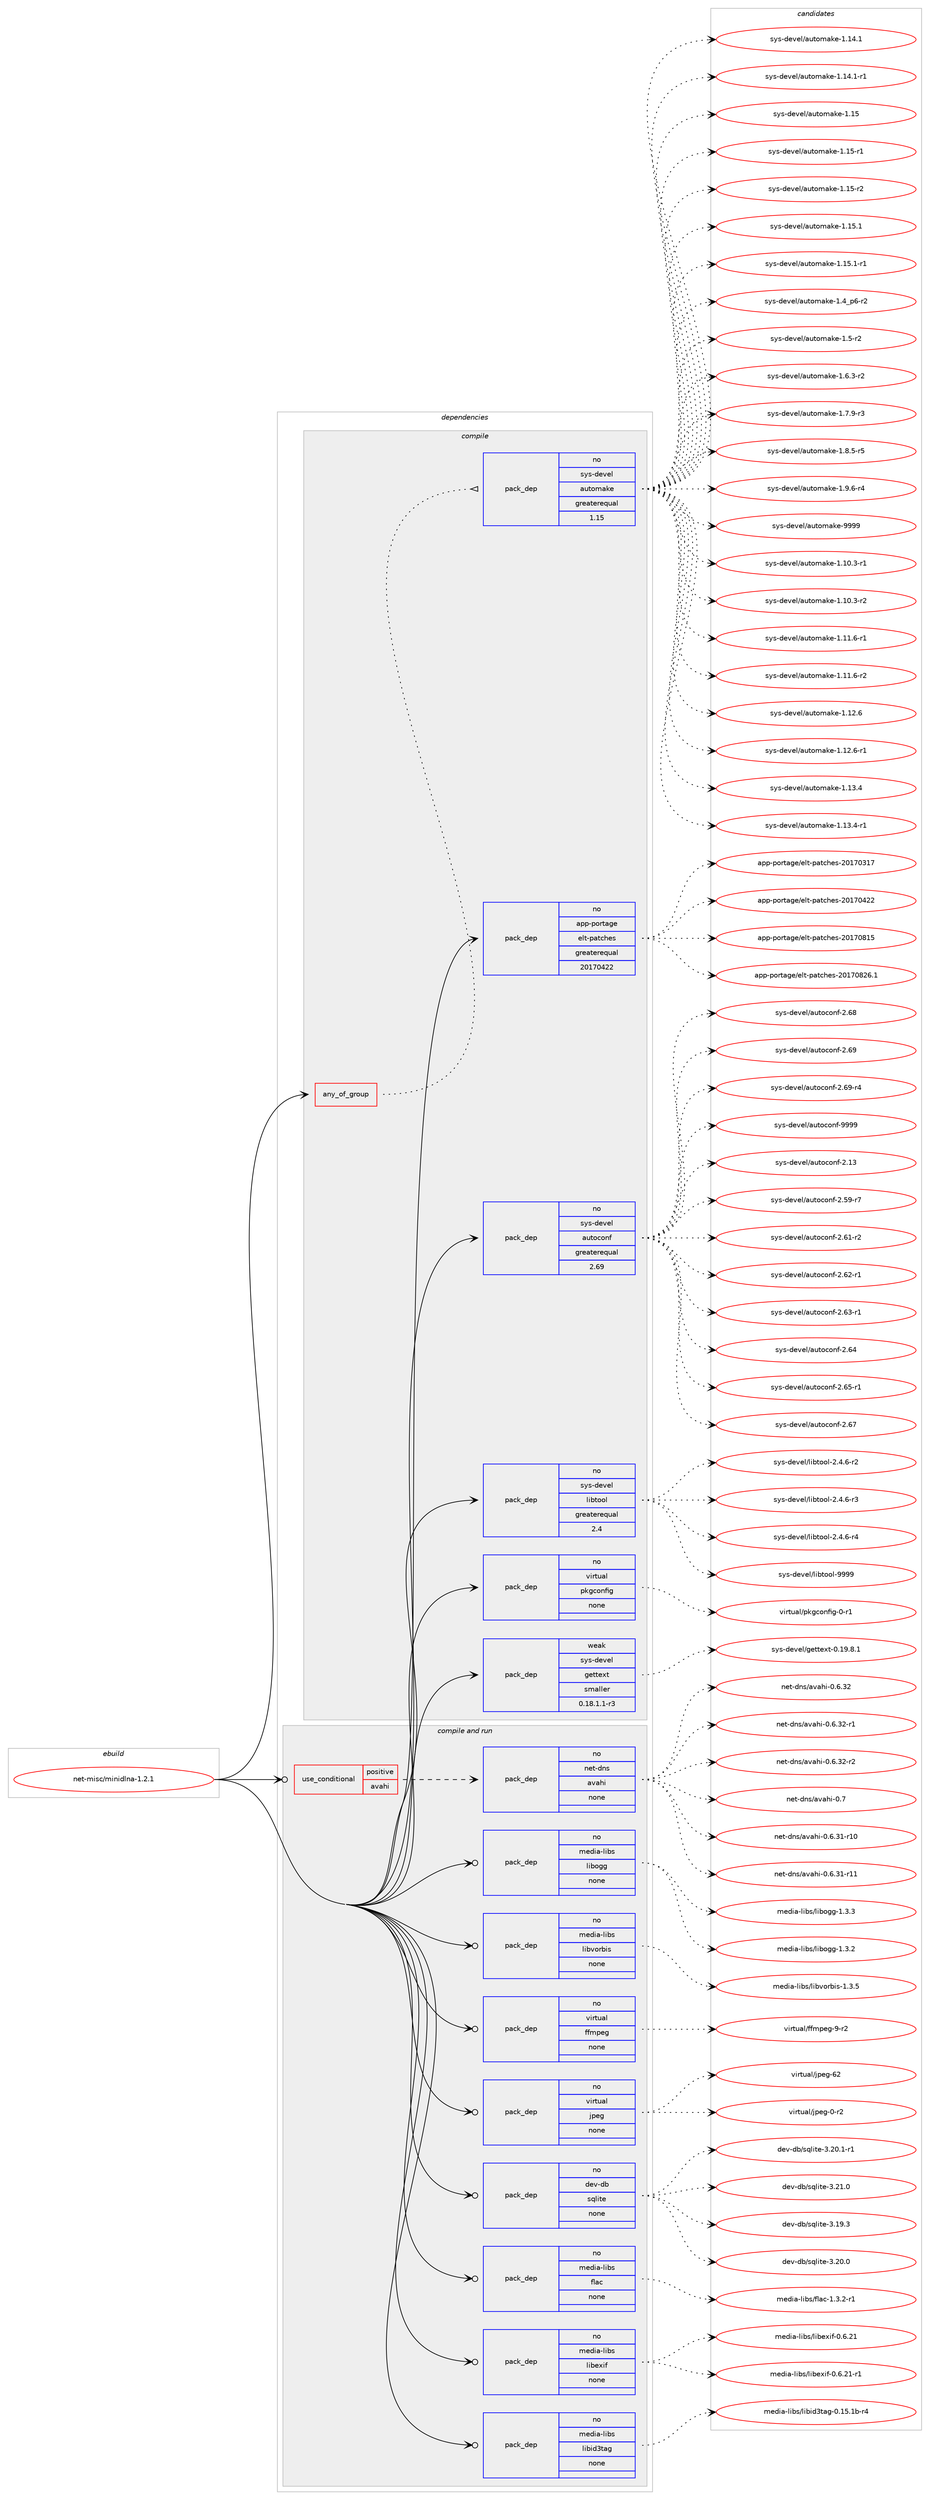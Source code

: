 digraph prolog {

# *************
# Graph options
# *************

newrank=true;
concentrate=true;
compound=true;
graph [rankdir=LR,fontname=Helvetica,fontsize=10,ranksep=1.5];#, ranksep=2.5, nodesep=0.2];
edge  [arrowhead=vee];
node  [fontname=Helvetica,fontsize=10];

# **********
# The ebuild
# **********

subgraph cluster_leftcol {
color=gray;
rank=same;
label=<<i>ebuild</i>>;
id [label="net-misc/minidlna-1.2.1", color=red, width=4, href="../net-misc/minidlna-1.2.1.svg"];
}

# ****************
# The dependencies
# ****************

subgraph cluster_midcol {
color=gray;
label=<<i>dependencies</i>>;
subgraph cluster_compile {
fillcolor="#eeeeee";
style=filled;
label=<<i>compile</i>>;
subgraph any7045 {
dependency427411 [label=<<TABLE BORDER="0" CELLBORDER="1" CELLSPACING="0" CELLPADDING="4"><TR><TD CELLPADDING="10">any_of_group</TD></TR></TABLE>>, shape=none, color=red];subgraph pack314294 {
dependency427412 [label=<<TABLE BORDER="0" CELLBORDER="1" CELLSPACING="0" CELLPADDING="4" WIDTH="220"><TR><TD ROWSPAN="6" CELLPADDING="30">pack_dep</TD></TR><TR><TD WIDTH="110">no</TD></TR><TR><TD>sys-devel</TD></TR><TR><TD>automake</TD></TR><TR><TD>greaterequal</TD></TR><TR><TD>1.15</TD></TR></TABLE>>, shape=none, color=blue];
}
dependency427411:e -> dependency427412:w [weight=20,style="dotted",arrowhead="oinv"];
}
id:e -> dependency427411:w [weight=20,style="solid",arrowhead="vee"];
subgraph pack314295 {
dependency427413 [label=<<TABLE BORDER="0" CELLBORDER="1" CELLSPACING="0" CELLPADDING="4" WIDTH="220"><TR><TD ROWSPAN="6" CELLPADDING="30">pack_dep</TD></TR><TR><TD WIDTH="110">no</TD></TR><TR><TD>app-portage</TD></TR><TR><TD>elt-patches</TD></TR><TR><TD>greaterequal</TD></TR><TR><TD>20170422</TD></TR></TABLE>>, shape=none, color=blue];
}
id:e -> dependency427413:w [weight=20,style="solid",arrowhead="vee"];
subgraph pack314296 {
dependency427414 [label=<<TABLE BORDER="0" CELLBORDER="1" CELLSPACING="0" CELLPADDING="4" WIDTH="220"><TR><TD ROWSPAN="6" CELLPADDING="30">pack_dep</TD></TR><TR><TD WIDTH="110">no</TD></TR><TR><TD>sys-devel</TD></TR><TR><TD>autoconf</TD></TR><TR><TD>greaterequal</TD></TR><TR><TD>2.69</TD></TR></TABLE>>, shape=none, color=blue];
}
id:e -> dependency427414:w [weight=20,style="solid",arrowhead="vee"];
subgraph pack314297 {
dependency427415 [label=<<TABLE BORDER="0" CELLBORDER="1" CELLSPACING="0" CELLPADDING="4" WIDTH="220"><TR><TD ROWSPAN="6" CELLPADDING="30">pack_dep</TD></TR><TR><TD WIDTH="110">no</TD></TR><TR><TD>sys-devel</TD></TR><TR><TD>libtool</TD></TR><TR><TD>greaterequal</TD></TR><TR><TD>2.4</TD></TR></TABLE>>, shape=none, color=blue];
}
id:e -> dependency427415:w [weight=20,style="solid",arrowhead="vee"];
subgraph pack314298 {
dependency427416 [label=<<TABLE BORDER="0" CELLBORDER="1" CELLSPACING="0" CELLPADDING="4" WIDTH="220"><TR><TD ROWSPAN="6" CELLPADDING="30">pack_dep</TD></TR><TR><TD WIDTH="110">no</TD></TR><TR><TD>virtual</TD></TR><TR><TD>pkgconfig</TD></TR><TR><TD>none</TD></TR><TR><TD></TD></TR></TABLE>>, shape=none, color=blue];
}
id:e -> dependency427416:w [weight=20,style="solid",arrowhead="vee"];
subgraph pack314299 {
dependency427417 [label=<<TABLE BORDER="0" CELLBORDER="1" CELLSPACING="0" CELLPADDING="4" WIDTH="220"><TR><TD ROWSPAN="6" CELLPADDING="30">pack_dep</TD></TR><TR><TD WIDTH="110">weak</TD></TR><TR><TD>sys-devel</TD></TR><TR><TD>gettext</TD></TR><TR><TD>smaller</TD></TR><TR><TD>0.18.1.1-r3</TD></TR></TABLE>>, shape=none, color=blue];
}
id:e -> dependency427417:w [weight=20,style="solid",arrowhead="vee"];
}
subgraph cluster_compileandrun {
fillcolor="#eeeeee";
style=filled;
label=<<i>compile and run</i>>;
subgraph cond105879 {
dependency427418 [label=<<TABLE BORDER="0" CELLBORDER="1" CELLSPACING="0" CELLPADDING="4"><TR><TD ROWSPAN="3" CELLPADDING="10">use_conditional</TD></TR><TR><TD>positive</TD></TR><TR><TD>avahi</TD></TR></TABLE>>, shape=none, color=red];
subgraph pack314300 {
dependency427419 [label=<<TABLE BORDER="0" CELLBORDER="1" CELLSPACING="0" CELLPADDING="4" WIDTH="220"><TR><TD ROWSPAN="6" CELLPADDING="30">pack_dep</TD></TR><TR><TD WIDTH="110">no</TD></TR><TR><TD>net-dns</TD></TR><TR><TD>avahi</TD></TR><TR><TD>none</TD></TR><TR><TD></TD></TR></TABLE>>, shape=none, color=blue];
}
dependency427418:e -> dependency427419:w [weight=20,style="dashed",arrowhead="vee"];
}
id:e -> dependency427418:w [weight=20,style="solid",arrowhead="odotvee"];
subgraph pack314301 {
dependency427420 [label=<<TABLE BORDER="0" CELLBORDER="1" CELLSPACING="0" CELLPADDING="4" WIDTH="220"><TR><TD ROWSPAN="6" CELLPADDING="30">pack_dep</TD></TR><TR><TD WIDTH="110">no</TD></TR><TR><TD>dev-db</TD></TR><TR><TD>sqlite</TD></TR><TR><TD>none</TD></TR><TR><TD></TD></TR></TABLE>>, shape=none, color=blue];
}
id:e -> dependency427420:w [weight=20,style="solid",arrowhead="odotvee"];
subgraph pack314302 {
dependency427421 [label=<<TABLE BORDER="0" CELLBORDER="1" CELLSPACING="0" CELLPADDING="4" WIDTH="220"><TR><TD ROWSPAN="6" CELLPADDING="30">pack_dep</TD></TR><TR><TD WIDTH="110">no</TD></TR><TR><TD>media-libs</TD></TR><TR><TD>flac</TD></TR><TR><TD>none</TD></TR><TR><TD></TD></TR></TABLE>>, shape=none, color=blue];
}
id:e -> dependency427421:w [weight=20,style="solid",arrowhead="odotvee"];
subgraph pack314303 {
dependency427422 [label=<<TABLE BORDER="0" CELLBORDER="1" CELLSPACING="0" CELLPADDING="4" WIDTH="220"><TR><TD ROWSPAN="6" CELLPADDING="30">pack_dep</TD></TR><TR><TD WIDTH="110">no</TD></TR><TR><TD>media-libs</TD></TR><TR><TD>libexif</TD></TR><TR><TD>none</TD></TR><TR><TD></TD></TR></TABLE>>, shape=none, color=blue];
}
id:e -> dependency427422:w [weight=20,style="solid",arrowhead="odotvee"];
subgraph pack314304 {
dependency427423 [label=<<TABLE BORDER="0" CELLBORDER="1" CELLSPACING="0" CELLPADDING="4" WIDTH="220"><TR><TD ROWSPAN="6" CELLPADDING="30">pack_dep</TD></TR><TR><TD WIDTH="110">no</TD></TR><TR><TD>media-libs</TD></TR><TR><TD>libid3tag</TD></TR><TR><TD>none</TD></TR><TR><TD></TD></TR></TABLE>>, shape=none, color=blue];
}
id:e -> dependency427423:w [weight=20,style="solid",arrowhead="odotvee"];
subgraph pack314305 {
dependency427424 [label=<<TABLE BORDER="0" CELLBORDER="1" CELLSPACING="0" CELLPADDING="4" WIDTH="220"><TR><TD ROWSPAN="6" CELLPADDING="30">pack_dep</TD></TR><TR><TD WIDTH="110">no</TD></TR><TR><TD>media-libs</TD></TR><TR><TD>libogg</TD></TR><TR><TD>none</TD></TR><TR><TD></TD></TR></TABLE>>, shape=none, color=blue];
}
id:e -> dependency427424:w [weight=20,style="solid",arrowhead="odotvee"];
subgraph pack314306 {
dependency427425 [label=<<TABLE BORDER="0" CELLBORDER="1" CELLSPACING="0" CELLPADDING="4" WIDTH="220"><TR><TD ROWSPAN="6" CELLPADDING="30">pack_dep</TD></TR><TR><TD WIDTH="110">no</TD></TR><TR><TD>media-libs</TD></TR><TR><TD>libvorbis</TD></TR><TR><TD>none</TD></TR><TR><TD></TD></TR></TABLE>>, shape=none, color=blue];
}
id:e -> dependency427425:w [weight=20,style="solid",arrowhead="odotvee"];
subgraph pack314307 {
dependency427426 [label=<<TABLE BORDER="0" CELLBORDER="1" CELLSPACING="0" CELLPADDING="4" WIDTH="220"><TR><TD ROWSPAN="6" CELLPADDING="30">pack_dep</TD></TR><TR><TD WIDTH="110">no</TD></TR><TR><TD>virtual</TD></TR><TR><TD>ffmpeg</TD></TR><TR><TD>none</TD></TR><TR><TD></TD></TR></TABLE>>, shape=none, color=blue];
}
id:e -> dependency427426:w [weight=20,style="solid",arrowhead="odotvee"];
subgraph pack314308 {
dependency427427 [label=<<TABLE BORDER="0" CELLBORDER="1" CELLSPACING="0" CELLPADDING="4" WIDTH="220"><TR><TD ROWSPAN="6" CELLPADDING="30">pack_dep</TD></TR><TR><TD WIDTH="110">no</TD></TR><TR><TD>virtual</TD></TR><TR><TD>jpeg</TD></TR><TR><TD>none</TD></TR><TR><TD></TD></TR></TABLE>>, shape=none, color=blue];
}
id:e -> dependency427427:w [weight=20,style="solid",arrowhead="odotvee"];
}
subgraph cluster_run {
fillcolor="#eeeeee";
style=filled;
label=<<i>run</i>>;
}
}

# **************
# The candidates
# **************

subgraph cluster_choices {
rank=same;
color=gray;
label=<<i>candidates</i>>;

subgraph choice314294 {
color=black;
nodesep=1;
choice11512111545100101118101108479711711611110997107101454946494846514511449 [label="sys-devel/automake-1.10.3-r1", color=red, width=4,href="../sys-devel/automake-1.10.3-r1.svg"];
choice11512111545100101118101108479711711611110997107101454946494846514511450 [label="sys-devel/automake-1.10.3-r2", color=red, width=4,href="../sys-devel/automake-1.10.3-r2.svg"];
choice11512111545100101118101108479711711611110997107101454946494946544511449 [label="sys-devel/automake-1.11.6-r1", color=red, width=4,href="../sys-devel/automake-1.11.6-r1.svg"];
choice11512111545100101118101108479711711611110997107101454946494946544511450 [label="sys-devel/automake-1.11.6-r2", color=red, width=4,href="../sys-devel/automake-1.11.6-r2.svg"];
choice1151211154510010111810110847971171161111099710710145494649504654 [label="sys-devel/automake-1.12.6", color=red, width=4,href="../sys-devel/automake-1.12.6.svg"];
choice11512111545100101118101108479711711611110997107101454946495046544511449 [label="sys-devel/automake-1.12.6-r1", color=red, width=4,href="../sys-devel/automake-1.12.6-r1.svg"];
choice1151211154510010111810110847971171161111099710710145494649514652 [label="sys-devel/automake-1.13.4", color=red, width=4,href="../sys-devel/automake-1.13.4.svg"];
choice11512111545100101118101108479711711611110997107101454946495146524511449 [label="sys-devel/automake-1.13.4-r1", color=red, width=4,href="../sys-devel/automake-1.13.4-r1.svg"];
choice1151211154510010111810110847971171161111099710710145494649524649 [label="sys-devel/automake-1.14.1", color=red, width=4,href="../sys-devel/automake-1.14.1.svg"];
choice11512111545100101118101108479711711611110997107101454946495246494511449 [label="sys-devel/automake-1.14.1-r1", color=red, width=4,href="../sys-devel/automake-1.14.1-r1.svg"];
choice115121115451001011181011084797117116111109971071014549464953 [label="sys-devel/automake-1.15", color=red, width=4,href="../sys-devel/automake-1.15.svg"];
choice1151211154510010111810110847971171161111099710710145494649534511449 [label="sys-devel/automake-1.15-r1", color=red, width=4,href="../sys-devel/automake-1.15-r1.svg"];
choice1151211154510010111810110847971171161111099710710145494649534511450 [label="sys-devel/automake-1.15-r2", color=red, width=4,href="../sys-devel/automake-1.15-r2.svg"];
choice1151211154510010111810110847971171161111099710710145494649534649 [label="sys-devel/automake-1.15.1", color=red, width=4,href="../sys-devel/automake-1.15.1.svg"];
choice11512111545100101118101108479711711611110997107101454946495346494511449 [label="sys-devel/automake-1.15.1-r1", color=red, width=4,href="../sys-devel/automake-1.15.1-r1.svg"];
choice115121115451001011181011084797117116111109971071014549465295112544511450 [label="sys-devel/automake-1.4_p6-r2", color=red, width=4,href="../sys-devel/automake-1.4_p6-r2.svg"];
choice11512111545100101118101108479711711611110997107101454946534511450 [label="sys-devel/automake-1.5-r2", color=red, width=4,href="../sys-devel/automake-1.5-r2.svg"];
choice115121115451001011181011084797117116111109971071014549465446514511450 [label="sys-devel/automake-1.6.3-r2", color=red, width=4,href="../sys-devel/automake-1.6.3-r2.svg"];
choice115121115451001011181011084797117116111109971071014549465546574511451 [label="sys-devel/automake-1.7.9-r3", color=red, width=4,href="../sys-devel/automake-1.7.9-r3.svg"];
choice115121115451001011181011084797117116111109971071014549465646534511453 [label="sys-devel/automake-1.8.5-r5", color=red, width=4,href="../sys-devel/automake-1.8.5-r5.svg"];
choice115121115451001011181011084797117116111109971071014549465746544511452 [label="sys-devel/automake-1.9.6-r4", color=red, width=4,href="../sys-devel/automake-1.9.6-r4.svg"];
choice115121115451001011181011084797117116111109971071014557575757 [label="sys-devel/automake-9999", color=red, width=4,href="../sys-devel/automake-9999.svg"];
dependency427412:e -> choice11512111545100101118101108479711711611110997107101454946494846514511449:w [style=dotted,weight="100"];
dependency427412:e -> choice11512111545100101118101108479711711611110997107101454946494846514511450:w [style=dotted,weight="100"];
dependency427412:e -> choice11512111545100101118101108479711711611110997107101454946494946544511449:w [style=dotted,weight="100"];
dependency427412:e -> choice11512111545100101118101108479711711611110997107101454946494946544511450:w [style=dotted,weight="100"];
dependency427412:e -> choice1151211154510010111810110847971171161111099710710145494649504654:w [style=dotted,weight="100"];
dependency427412:e -> choice11512111545100101118101108479711711611110997107101454946495046544511449:w [style=dotted,weight="100"];
dependency427412:e -> choice1151211154510010111810110847971171161111099710710145494649514652:w [style=dotted,weight="100"];
dependency427412:e -> choice11512111545100101118101108479711711611110997107101454946495146524511449:w [style=dotted,weight="100"];
dependency427412:e -> choice1151211154510010111810110847971171161111099710710145494649524649:w [style=dotted,weight="100"];
dependency427412:e -> choice11512111545100101118101108479711711611110997107101454946495246494511449:w [style=dotted,weight="100"];
dependency427412:e -> choice115121115451001011181011084797117116111109971071014549464953:w [style=dotted,weight="100"];
dependency427412:e -> choice1151211154510010111810110847971171161111099710710145494649534511449:w [style=dotted,weight="100"];
dependency427412:e -> choice1151211154510010111810110847971171161111099710710145494649534511450:w [style=dotted,weight="100"];
dependency427412:e -> choice1151211154510010111810110847971171161111099710710145494649534649:w [style=dotted,weight="100"];
dependency427412:e -> choice11512111545100101118101108479711711611110997107101454946495346494511449:w [style=dotted,weight="100"];
dependency427412:e -> choice115121115451001011181011084797117116111109971071014549465295112544511450:w [style=dotted,weight="100"];
dependency427412:e -> choice11512111545100101118101108479711711611110997107101454946534511450:w [style=dotted,weight="100"];
dependency427412:e -> choice115121115451001011181011084797117116111109971071014549465446514511450:w [style=dotted,weight="100"];
dependency427412:e -> choice115121115451001011181011084797117116111109971071014549465546574511451:w [style=dotted,weight="100"];
dependency427412:e -> choice115121115451001011181011084797117116111109971071014549465646534511453:w [style=dotted,weight="100"];
dependency427412:e -> choice115121115451001011181011084797117116111109971071014549465746544511452:w [style=dotted,weight="100"];
dependency427412:e -> choice115121115451001011181011084797117116111109971071014557575757:w [style=dotted,weight="100"];
}
subgraph choice314295 {
color=black;
nodesep=1;
choice97112112451121111141169710310147101108116451129711699104101115455048495548514955 [label="app-portage/elt-patches-20170317", color=red, width=4,href="../app-portage/elt-patches-20170317.svg"];
choice97112112451121111141169710310147101108116451129711699104101115455048495548525050 [label="app-portage/elt-patches-20170422", color=red, width=4,href="../app-portage/elt-patches-20170422.svg"];
choice97112112451121111141169710310147101108116451129711699104101115455048495548564953 [label="app-portage/elt-patches-20170815", color=red, width=4,href="../app-portage/elt-patches-20170815.svg"];
choice971121124511211111411697103101471011081164511297116991041011154550484955485650544649 [label="app-portage/elt-patches-20170826.1", color=red, width=4,href="../app-portage/elt-patches-20170826.1.svg"];
dependency427413:e -> choice97112112451121111141169710310147101108116451129711699104101115455048495548514955:w [style=dotted,weight="100"];
dependency427413:e -> choice97112112451121111141169710310147101108116451129711699104101115455048495548525050:w [style=dotted,weight="100"];
dependency427413:e -> choice97112112451121111141169710310147101108116451129711699104101115455048495548564953:w [style=dotted,weight="100"];
dependency427413:e -> choice971121124511211111411697103101471011081164511297116991041011154550484955485650544649:w [style=dotted,weight="100"];
}
subgraph choice314296 {
color=black;
nodesep=1;
choice115121115451001011181011084797117116111991111101024550464951 [label="sys-devel/autoconf-2.13", color=red, width=4,href="../sys-devel/autoconf-2.13.svg"];
choice1151211154510010111810110847971171161119911111010245504653574511455 [label="sys-devel/autoconf-2.59-r7", color=red, width=4,href="../sys-devel/autoconf-2.59-r7.svg"];
choice1151211154510010111810110847971171161119911111010245504654494511450 [label="sys-devel/autoconf-2.61-r2", color=red, width=4,href="../sys-devel/autoconf-2.61-r2.svg"];
choice1151211154510010111810110847971171161119911111010245504654504511449 [label="sys-devel/autoconf-2.62-r1", color=red, width=4,href="../sys-devel/autoconf-2.62-r1.svg"];
choice1151211154510010111810110847971171161119911111010245504654514511449 [label="sys-devel/autoconf-2.63-r1", color=red, width=4,href="../sys-devel/autoconf-2.63-r1.svg"];
choice115121115451001011181011084797117116111991111101024550465452 [label="sys-devel/autoconf-2.64", color=red, width=4,href="../sys-devel/autoconf-2.64.svg"];
choice1151211154510010111810110847971171161119911111010245504654534511449 [label="sys-devel/autoconf-2.65-r1", color=red, width=4,href="../sys-devel/autoconf-2.65-r1.svg"];
choice115121115451001011181011084797117116111991111101024550465455 [label="sys-devel/autoconf-2.67", color=red, width=4,href="../sys-devel/autoconf-2.67.svg"];
choice115121115451001011181011084797117116111991111101024550465456 [label="sys-devel/autoconf-2.68", color=red, width=4,href="../sys-devel/autoconf-2.68.svg"];
choice115121115451001011181011084797117116111991111101024550465457 [label="sys-devel/autoconf-2.69", color=red, width=4,href="../sys-devel/autoconf-2.69.svg"];
choice1151211154510010111810110847971171161119911111010245504654574511452 [label="sys-devel/autoconf-2.69-r4", color=red, width=4,href="../sys-devel/autoconf-2.69-r4.svg"];
choice115121115451001011181011084797117116111991111101024557575757 [label="sys-devel/autoconf-9999", color=red, width=4,href="../sys-devel/autoconf-9999.svg"];
dependency427414:e -> choice115121115451001011181011084797117116111991111101024550464951:w [style=dotted,weight="100"];
dependency427414:e -> choice1151211154510010111810110847971171161119911111010245504653574511455:w [style=dotted,weight="100"];
dependency427414:e -> choice1151211154510010111810110847971171161119911111010245504654494511450:w [style=dotted,weight="100"];
dependency427414:e -> choice1151211154510010111810110847971171161119911111010245504654504511449:w [style=dotted,weight="100"];
dependency427414:e -> choice1151211154510010111810110847971171161119911111010245504654514511449:w [style=dotted,weight="100"];
dependency427414:e -> choice115121115451001011181011084797117116111991111101024550465452:w [style=dotted,weight="100"];
dependency427414:e -> choice1151211154510010111810110847971171161119911111010245504654534511449:w [style=dotted,weight="100"];
dependency427414:e -> choice115121115451001011181011084797117116111991111101024550465455:w [style=dotted,weight="100"];
dependency427414:e -> choice115121115451001011181011084797117116111991111101024550465456:w [style=dotted,weight="100"];
dependency427414:e -> choice115121115451001011181011084797117116111991111101024550465457:w [style=dotted,weight="100"];
dependency427414:e -> choice1151211154510010111810110847971171161119911111010245504654574511452:w [style=dotted,weight="100"];
dependency427414:e -> choice115121115451001011181011084797117116111991111101024557575757:w [style=dotted,weight="100"];
}
subgraph choice314297 {
color=black;
nodesep=1;
choice1151211154510010111810110847108105981161111111084550465246544511450 [label="sys-devel/libtool-2.4.6-r2", color=red, width=4,href="../sys-devel/libtool-2.4.6-r2.svg"];
choice1151211154510010111810110847108105981161111111084550465246544511451 [label="sys-devel/libtool-2.4.6-r3", color=red, width=4,href="../sys-devel/libtool-2.4.6-r3.svg"];
choice1151211154510010111810110847108105981161111111084550465246544511452 [label="sys-devel/libtool-2.4.6-r4", color=red, width=4,href="../sys-devel/libtool-2.4.6-r4.svg"];
choice1151211154510010111810110847108105981161111111084557575757 [label="sys-devel/libtool-9999", color=red, width=4,href="../sys-devel/libtool-9999.svg"];
dependency427415:e -> choice1151211154510010111810110847108105981161111111084550465246544511450:w [style=dotted,weight="100"];
dependency427415:e -> choice1151211154510010111810110847108105981161111111084550465246544511451:w [style=dotted,weight="100"];
dependency427415:e -> choice1151211154510010111810110847108105981161111111084550465246544511452:w [style=dotted,weight="100"];
dependency427415:e -> choice1151211154510010111810110847108105981161111111084557575757:w [style=dotted,weight="100"];
}
subgraph choice314298 {
color=black;
nodesep=1;
choice11810511411611797108471121071039911111010210510345484511449 [label="virtual/pkgconfig-0-r1", color=red, width=4,href="../virtual/pkgconfig-0-r1.svg"];
dependency427416:e -> choice11810511411611797108471121071039911111010210510345484511449:w [style=dotted,weight="100"];
}
subgraph choice314299 {
color=black;
nodesep=1;
choice1151211154510010111810110847103101116116101120116454846495746564649 [label="sys-devel/gettext-0.19.8.1", color=red, width=4,href="../sys-devel/gettext-0.19.8.1.svg"];
dependency427417:e -> choice1151211154510010111810110847103101116116101120116454846495746564649:w [style=dotted,weight="100"];
}
subgraph choice314300 {
color=black;
nodesep=1;
choice1101011164510011011547971189710410545484654465149451144948 [label="net-dns/avahi-0.6.31-r10", color=red, width=4,href="../net-dns/avahi-0.6.31-r10.svg"];
choice1101011164510011011547971189710410545484654465149451144949 [label="net-dns/avahi-0.6.31-r11", color=red, width=4,href="../net-dns/avahi-0.6.31-r11.svg"];
choice1101011164510011011547971189710410545484654465150 [label="net-dns/avahi-0.6.32", color=red, width=4,href="../net-dns/avahi-0.6.32.svg"];
choice11010111645100110115479711897104105454846544651504511449 [label="net-dns/avahi-0.6.32-r1", color=red, width=4,href="../net-dns/avahi-0.6.32-r1.svg"];
choice11010111645100110115479711897104105454846544651504511450 [label="net-dns/avahi-0.6.32-r2", color=red, width=4,href="../net-dns/avahi-0.6.32-r2.svg"];
choice1101011164510011011547971189710410545484655 [label="net-dns/avahi-0.7", color=red, width=4,href="../net-dns/avahi-0.7.svg"];
dependency427419:e -> choice1101011164510011011547971189710410545484654465149451144948:w [style=dotted,weight="100"];
dependency427419:e -> choice1101011164510011011547971189710410545484654465149451144949:w [style=dotted,weight="100"];
dependency427419:e -> choice1101011164510011011547971189710410545484654465150:w [style=dotted,weight="100"];
dependency427419:e -> choice11010111645100110115479711897104105454846544651504511449:w [style=dotted,weight="100"];
dependency427419:e -> choice11010111645100110115479711897104105454846544651504511450:w [style=dotted,weight="100"];
dependency427419:e -> choice1101011164510011011547971189710410545484655:w [style=dotted,weight="100"];
}
subgraph choice314301 {
color=black;
nodesep=1;
choice10010111845100984711511310810511610145514649574651 [label="dev-db/sqlite-3.19.3", color=red, width=4,href="../dev-db/sqlite-3.19.3.svg"];
choice10010111845100984711511310810511610145514650484648 [label="dev-db/sqlite-3.20.0", color=red, width=4,href="../dev-db/sqlite-3.20.0.svg"];
choice100101118451009847115113108105116101455146504846494511449 [label="dev-db/sqlite-3.20.1-r1", color=red, width=4,href="../dev-db/sqlite-3.20.1-r1.svg"];
choice10010111845100984711511310810511610145514650494648 [label="dev-db/sqlite-3.21.0", color=red, width=4,href="../dev-db/sqlite-3.21.0.svg"];
dependency427420:e -> choice10010111845100984711511310810511610145514649574651:w [style=dotted,weight="100"];
dependency427420:e -> choice10010111845100984711511310810511610145514650484648:w [style=dotted,weight="100"];
dependency427420:e -> choice100101118451009847115113108105116101455146504846494511449:w [style=dotted,weight="100"];
dependency427420:e -> choice10010111845100984711511310810511610145514650494648:w [style=dotted,weight="100"];
}
subgraph choice314302 {
color=black;
nodesep=1;
choice1091011001059745108105981154710210897994549465146504511449 [label="media-libs/flac-1.3.2-r1", color=red, width=4,href="../media-libs/flac-1.3.2-r1.svg"];
dependency427421:e -> choice1091011001059745108105981154710210897994549465146504511449:w [style=dotted,weight="100"];
}
subgraph choice314303 {
color=black;
nodesep=1;
choice109101100105974510810598115471081059810112010510245484654465049 [label="media-libs/libexif-0.6.21", color=red, width=4,href="../media-libs/libexif-0.6.21.svg"];
choice1091011001059745108105981154710810598101120105102454846544650494511449 [label="media-libs/libexif-0.6.21-r1", color=red, width=4,href="../media-libs/libexif-0.6.21-r1.svg"];
dependency427422:e -> choice109101100105974510810598115471081059810112010510245484654465049:w [style=dotted,weight="100"];
dependency427422:e -> choice1091011001059745108105981154710810598101120105102454846544650494511449:w [style=dotted,weight="100"];
}
subgraph choice314304 {
color=black;
nodesep=1;
choice1091011001059745108105981154710810598105100511169710345484649534649984511452 [label="media-libs/libid3tag-0.15.1b-r4", color=red, width=4,href="../media-libs/libid3tag-0.15.1b-r4.svg"];
dependency427423:e -> choice1091011001059745108105981154710810598105100511169710345484649534649984511452:w [style=dotted,weight="100"];
}
subgraph choice314305 {
color=black;
nodesep=1;
choice1091011001059745108105981154710810598111103103454946514650 [label="media-libs/libogg-1.3.2", color=red, width=4,href="../media-libs/libogg-1.3.2.svg"];
choice1091011001059745108105981154710810598111103103454946514651 [label="media-libs/libogg-1.3.3", color=red, width=4,href="../media-libs/libogg-1.3.3.svg"];
dependency427424:e -> choice1091011001059745108105981154710810598111103103454946514650:w [style=dotted,weight="100"];
dependency427424:e -> choice1091011001059745108105981154710810598111103103454946514651:w [style=dotted,weight="100"];
}
subgraph choice314306 {
color=black;
nodesep=1;
choice109101100105974510810598115471081059811811111498105115454946514653 [label="media-libs/libvorbis-1.3.5", color=red, width=4,href="../media-libs/libvorbis-1.3.5.svg"];
dependency427425:e -> choice109101100105974510810598115471081059811811111498105115454946514653:w [style=dotted,weight="100"];
}
subgraph choice314307 {
color=black;
nodesep=1;
choice118105114116117971084710210210911210110345574511450 [label="virtual/ffmpeg-9-r2", color=red, width=4,href="../virtual/ffmpeg-9-r2.svg"];
dependency427426:e -> choice118105114116117971084710210210911210110345574511450:w [style=dotted,weight="100"];
}
subgraph choice314308 {
color=black;
nodesep=1;
choice118105114116117971084710611210110345484511450 [label="virtual/jpeg-0-r2", color=red, width=4,href="../virtual/jpeg-0-r2.svg"];
choice1181051141161179710847106112101103455450 [label="virtual/jpeg-62", color=red, width=4,href="../virtual/jpeg-62.svg"];
dependency427427:e -> choice118105114116117971084710611210110345484511450:w [style=dotted,weight="100"];
dependency427427:e -> choice1181051141161179710847106112101103455450:w [style=dotted,weight="100"];
}
}

}
